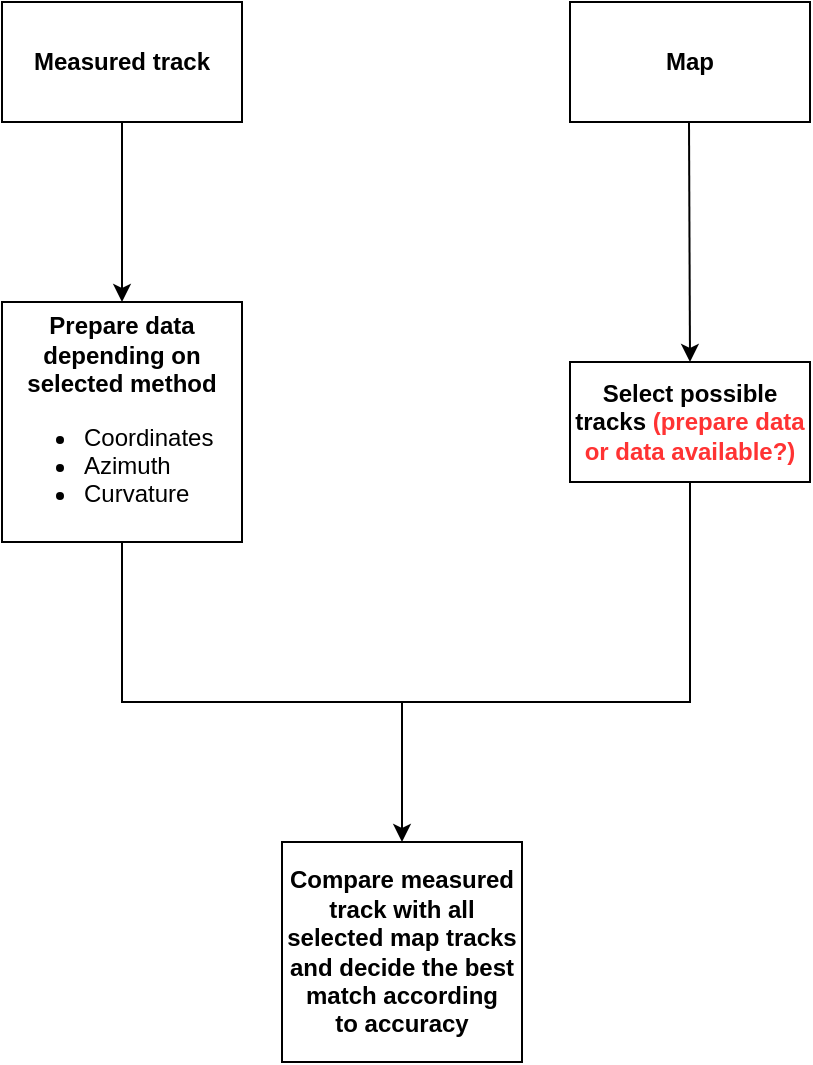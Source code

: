 <mxfile version="16.2.4" type="github"><diagram id="XJQwfkabwiQP3Zh6zGJN" name="Page-1"><mxGraphModel dx="1426" dy="825" grid="1" gridSize="10" guides="1" tooltips="1" connect="1" arrows="1" fold="1" page="1" pageScale="1" pageWidth="827" pageHeight="1169" math="0" shadow="0"><root><mxCell id="0"/><mxCell id="1" parent="0"/><mxCell id="0_gXuPqAxPJmi1HsrayH-1" value="&lt;b&gt;Measured track&lt;/b&gt;" style="rounded=0;whiteSpace=wrap;html=1;" vertex="1" parent="1"><mxGeometry x="130" y="150" width="120" height="60" as="geometry"/></mxCell><mxCell id="0_gXuPqAxPJmi1HsrayH-2" value="&lt;b&gt;Map&lt;/b&gt;" style="rounded=0;whiteSpace=wrap;html=1;" vertex="1" parent="1"><mxGeometry x="414" y="150" width="120" height="60" as="geometry"/></mxCell><mxCell id="0_gXuPqAxPJmi1HsrayH-3" value="" style="endArrow=classic;html=1;rounded=0;exitX=0.5;exitY=1;exitDx=0;exitDy=0;" edge="1" parent="1" source="0_gXuPqAxPJmi1HsrayH-1"><mxGeometry width="50" height="50" relative="1" as="geometry"><mxPoint x="140" y="290" as="sourcePoint"/><mxPoint x="190" y="300" as="targetPoint"/></mxGeometry></mxCell><mxCell id="0_gXuPqAxPJmi1HsrayH-4" value="&lt;div&gt;&lt;b&gt;Prepare data depending on selected method&lt;/b&gt;&lt;/div&gt;&lt;div&gt;&lt;ul&gt;&lt;li style=&quot;text-align: left&quot;&gt;Coordinates&lt;/li&gt;&lt;li style=&quot;text-align: left&quot;&gt;Azimuth&lt;/li&gt;&lt;li&gt;&lt;div style=&quot;text-align: left&quot;&gt;Curvature&lt;/div&gt;&lt;/li&gt;&lt;/ul&gt;&lt;/div&gt;" style="rounded=0;whiteSpace=wrap;html=1;" vertex="1" parent="1"><mxGeometry x="130" y="300" width="120" height="120" as="geometry"/></mxCell><mxCell id="0_gXuPqAxPJmi1HsrayH-5" value="&lt;b&gt;Select possible tracks &lt;font color=&quot;#ff3333&quot;&gt;(prepare data or data&amp;nbsp;available?)&lt;/font&gt;&lt;/b&gt;" style="rounded=0;whiteSpace=wrap;html=1;" vertex="1" parent="1"><mxGeometry x="414" y="330" width="120" height="60" as="geometry"/></mxCell><mxCell id="0_gXuPqAxPJmi1HsrayH-6" value="" style="endArrow=classic;html=1;rounded=0;exitX=0.5;exitY=1;exitDx=0;exitDy=0;entryX=0.5;entryY=0;entryDx=0;entryDy=0;" edge="1" parent="1" target="0_gXuPqAxPJmi1HsrayH-5"><mxGeometry width="50" height="50" relative="1" as="geometry"><mxPoint x="473.5" y="210" as="sourcePoint"/><mxPoint x="473.5" y="300" as="targetPoint"/></mxGeometry></mxCell><mxCell id="0_gXuPqAxPJmi1HsrayH-7" value="" style="endArrow=classic;html=1;rounded=0;" edge="1" parent="1"><mxGeometry width="50" height="50" relative="1" as="geometry"><mxPoint x="190" y="420" as="sourcePoint"/><mxPoint x="330" y="570" as="targetPoint"/><Array as="points"><mxPoint x="190" y="500"/><mxPoint x="330" y="500"/></Array></mxGeometry></mxCell><mxCell id="0_gXuPqAxPJmi1HsrayH-8" value="" style="endArrow=none;html=1;rounded=0;entryX=0.5;entryY=1;entryDx=0;entryDy=0;" edge="1" parent="1" target="0_gXuPqAxPJmi1HsrayH-5"><mxGeometry width="50" height="50" relative="1" as="geometry"><mxPoint x="330" y="500" as="sourcePoint"/><mxPoint x="440" y="400" as="targetPoint"/><Array as="points"><mxPoint x="474" y="500"/></Array></mxGeometry></mxCell><mxCell id="0_gXuPqAxPJmi1HsrayH-9" value="&lt;b&gt;Compare measured track with all selected map tracks and decide the best match&amp;nbsp;according&lt;br&gt;to accuracy&lt;br&gt;&lt;/b&gt;" style="rounded=0;whiteSpace=wrap;html=1;" vertex="1" parent="1"><mxGeometry x="270" y="570" width="120" height="110" as="geometry"/></mxCell></root></mxGraphModel></diagram></mxfile>